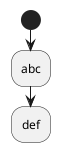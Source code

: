 {
  "sha1": "9jc3y3mnxza6snx27nh7xxo1cxgrgac",
  "insertion": {
    "when": "2024-05-30T20:48:21.698Z",
    "url": "https://forum.plantuml.net/15374/delimited-string-split-into-an-array?show=15387#c15387",
    "user": "plantuml@gmail.com"
  }
}
@startuml
!$list = %splitstr("abc~def", "~")
start
!foreach $item in $list
:$item;
!endfor
@enduml
